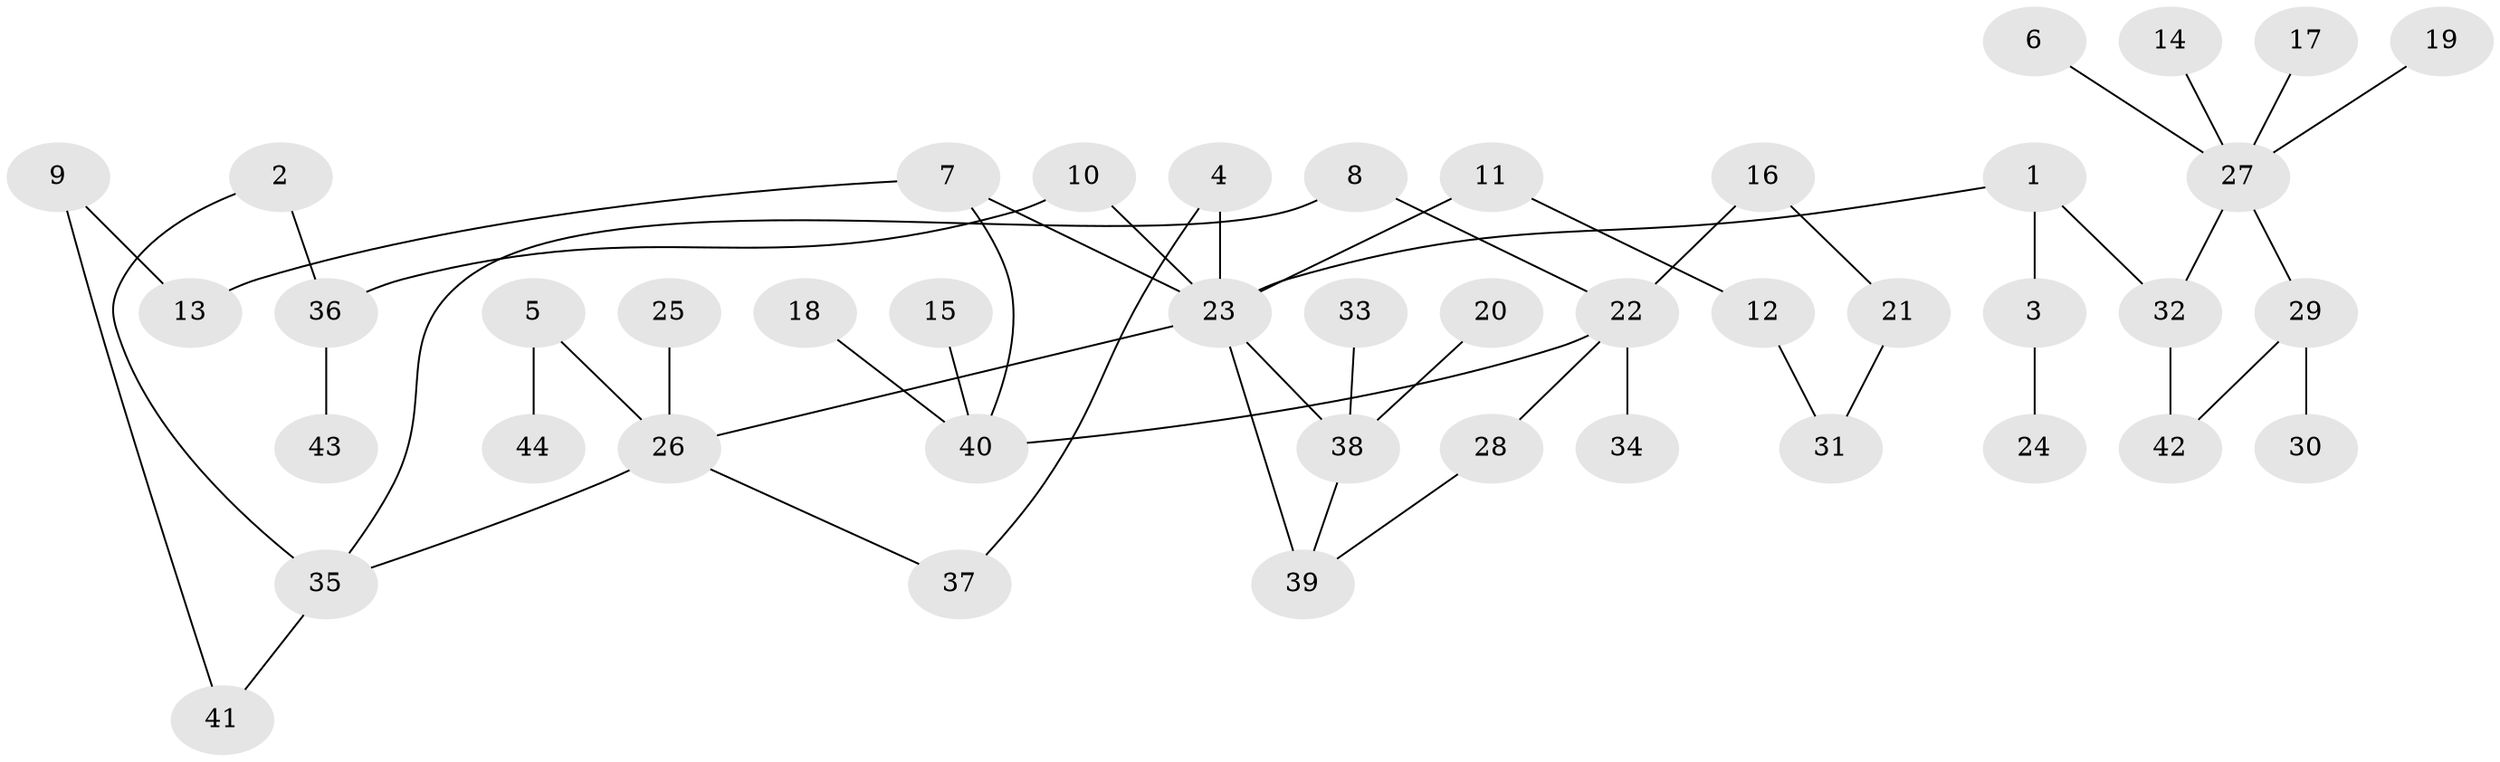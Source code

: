 // original degree distribution, {7: 0.01834862385321101, 11: 0.009174311926605505, 3: 0.2018348623853211, 4: 0.05504587155963303, 2: 0.29357798165137616, 1: 0.4036697247706422, 6: 0.009174311926605505, 5: 0.009174311926605505}
// Generated by graph-tools (version 1.1) at 2025/36/03/04/25 23:36:04]
// undirected, 44 vertices, 51 edges
graph export_dot {
  node [color=gray90,style=filled];
  1;
  2;
  3;
  4;
  5;
  6;
  7;
  8;
  9;
  10;
  11;
  12;
  13;
  14;
  15;
  16;
  17;
  18;
  19;
  20;
  21;
  22;
  23;
  24;
  25;
  26;
  27;
  28;
  29;
  30;
  31;
  32;
  33;
  34;
  35;
  36;
  37;
  38;
  39;
  40;
  41;
  42;
  43;
  44;
  1 -- 3 [weight=1.0];
  1 -- 23 [weight=1.0];
  1 -- 32 [weight=1.0];
  2 -- 35 [weight=1.0];
  2 -- 36 [weight=1.0];
  3 -- 24 [weight=1.0];
  4 -- 23 [weight=1.0];
  4 -- 37 [weight=1.0];
  5 -- 26 [weight=1.0];
  5 -- 44 [weight=1.0];
  6 -- 27 [weight=1.0];
  7 -- 13 [weight=1.0];
  7 -- 23 [weight=1.0];
  7 -- 40 [weight=1.0];
  8 -- 22 [weight=1.0];
  8 -- 35 [weight=1.0];
  9 -- 13 [weight=1.0];
  9 -- 41 [weight=1.0];
  10 -- 23 [weight=1.0];
  10 -- 36 [weight=1.0];
  11 -- 12 [weight=1.0];
  11 -- 23 [weight=1.0];
  12 -- 31 [weight=1.0];
  14 -- 27 [weight=1.0];
  15 -- 40 [weight=1.0];
  16 -- 21 [weight=1.0];
  16 -- 22 [weight=1.0];
  17 -- 27 [weight=1.0];
  18 -- 40 [weight=1.0];
  19 -- 27 [weight=1.0];
  20 -- 38 [weight=1.0];
  21 -- 31 [weight=1.0];
  22 -- 28 [weight=1.0];
  22 -- 34 [weight=1.0];
  22 -- 40 [weight=1.0];
  23 -- 26 [weight=1.0];
  23 -- 38 [weight=1.0];
  23 -- 39 [weight=2.0];
  25 -- 26 [weight=1.0];
  26 -- 35 [weight=1.0];
  26 -- 37 [weight=1.0];
  27 -- 29 [weight=1.0];
  27 -- 32 [weight=1.0];
  28 -- 39 [weight=1.0];
  29 -- 30 [weight=1.0];
  29 -- 42 [weight=1.0];
  32 -- 42 [weight=1.0];
  33 -- 38 [weight=1.0];
  35 -- 41 [weight=1.0];
  36 -- 43 [weight=1.0];
  38 -- 39 [weight=1.0];
}
